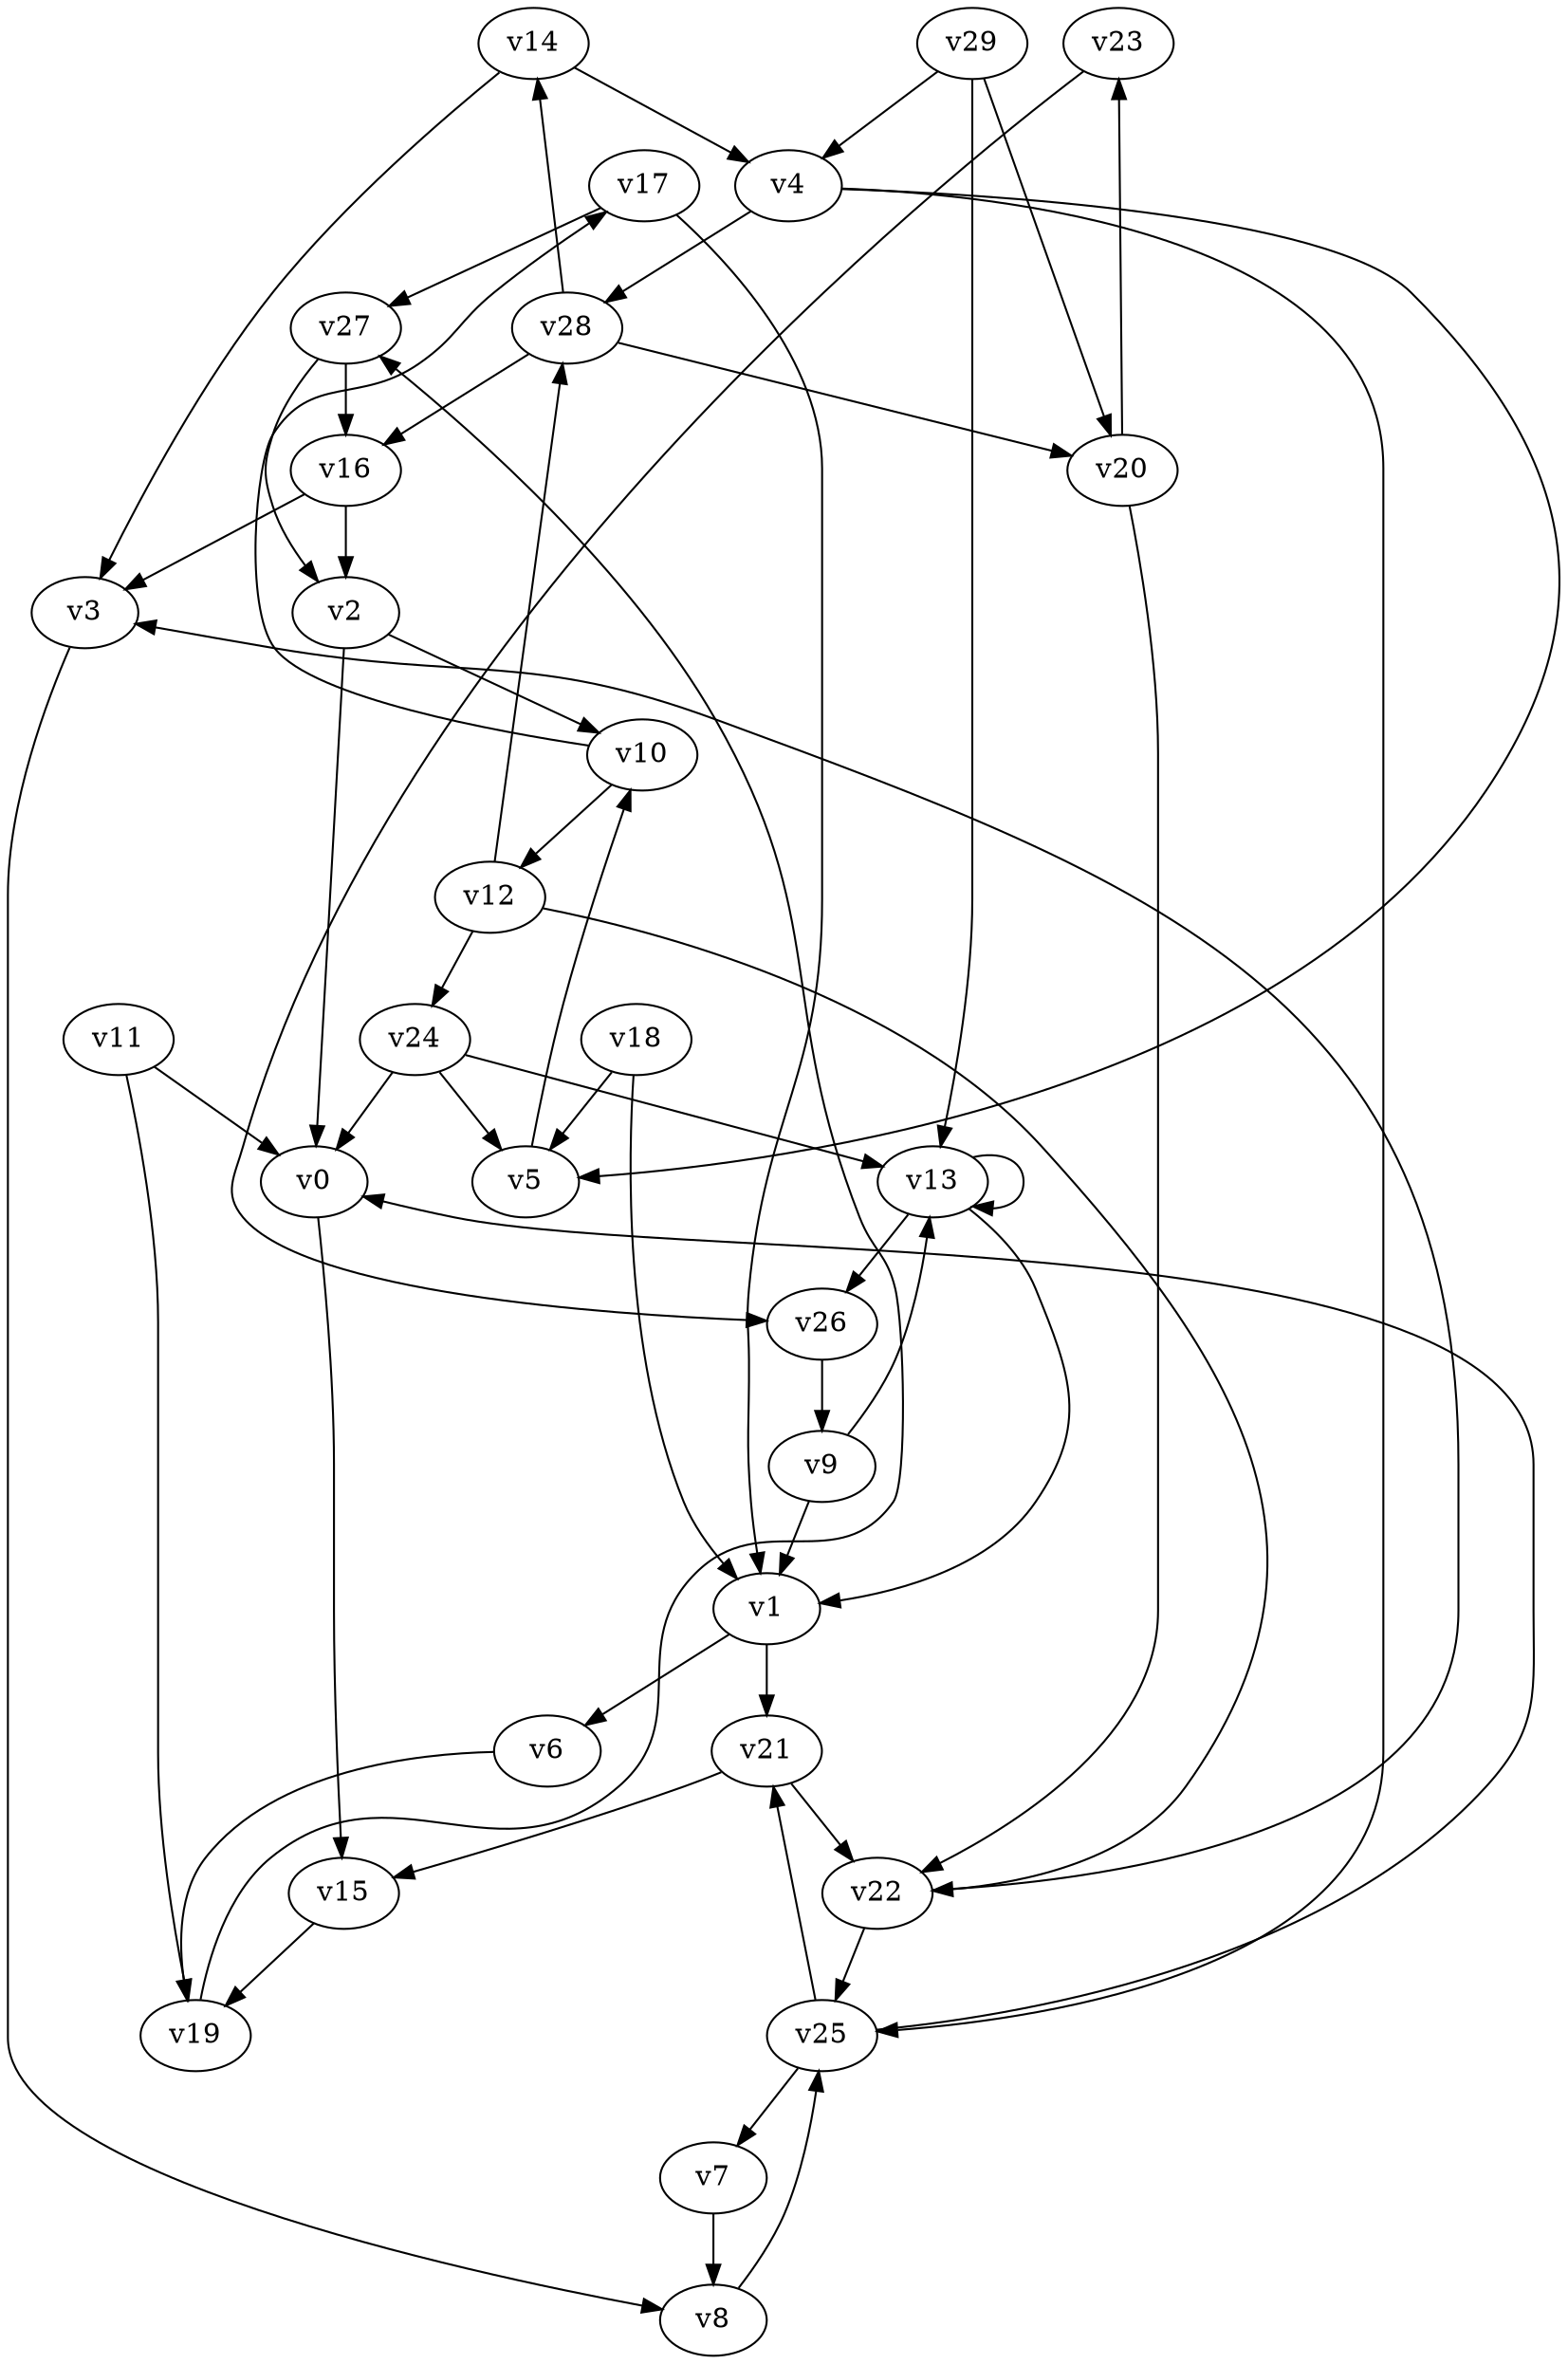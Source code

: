 // Benchmark game 42 - 30 vertices
// time_bound: 12
// targets: v22
digraph G {
    v0 [name="v0", player=1];
    v1 [name="v1", player=0];
    v2 [name="v2", player=0];
    v3 [name="v3", player=1];
    v4 [name="v4", player=0];
    v5 [name="v5", player=1];
    v6 [name="v6", player=1];
    v7 [name="v7", player=1];
    v8 [name="v8", player=0];
    v9 [name="v9", player=0];
    v10 [name="v10", player=1];
    v11 [name="v11", player=1];
    v12 [name="v12", player=0];
    v13 [name="v13", player=1];
    v14 [name="v14", player=1];
    v15 [name="v15", player=1];
    v16 [name="v16", player=1];
    v17 [name="v17", player=1];
    v18 [name="v18", player=0];
    v19 [name="v19", player=0];
    v20 [name="v20", player=1];
    v21 [name="v21", player=0];
    v22 [name="v22", player=1, target=1];
    v23 [name="v23", player=0];
    v24 [name="v24", player=0];
    v25 [name="v25", player=0];
    v26 [name="v26", player=0];
    v27 [name="v27", player=1];
    v28 [name="v28", player=0];
    v29 [name="v29", player=1];

    v0 -> v15;
    v1 -> v6;
    v2 -> v0;
    v3 -> v8;
    v4 -> v5 [constraint="t mod 2 == 0"];
    v5 -> v10;
    v6 -> v19 [constraint="t mod 3 == 1"];
    v7 -> v8;
    v8 -> v25;
    v9 -> v1;
    v10 -> v17 [constraint="t >= 5"];
    v11 -> v19;
    v12 -> v22 [constraint="t < 12"];
    v13 -> v26;
    v14 -> v3;
    v15 -> v19;
    v16 -> v3;
    v17 -> v1;
    v18 -> v5;
    v19 -> v27 [constraint="t < 7"];
    v20 -> v23 [constraint="t < 13"];
    v21 -> v15;
    v22 -> v3 [constraint="t < 10"];
    v23 -> v26 [constraint="t >= 4"];
    v24 -> v13;
    v25 -> v0 [constraint="t < 10"];
    v26 -> v9;
    v27 -> v2 [constraint="t mod 5 == 2"];
    v28 -> v20;
    v29 -> v4;
    v25 -> v7;
    v4 -> v25;
    v13 -> v13;
    v29 -> v13;
    v28 -> v14;
    v27 -> v16;
    v25 -> v21;
    v11 -> v0;
    v14 -> v4;
    v24 -> v0;
    v22 -> v25;
    v16 -> v2;
    v2 -> v10;
    v10 -> v12;
    v24 -> v5;
    v13 -> v1;
    v12 -> v24;
    v1 -> v21;
    v29 -> v20;
    v4 -> v28;
    v18 -> v1;
    v20 -> v22;
    v28 -> v16;
    v9 -> v13;
    v12 -> v28;
    v21 -> v22;
    v17 -> v27;
}
